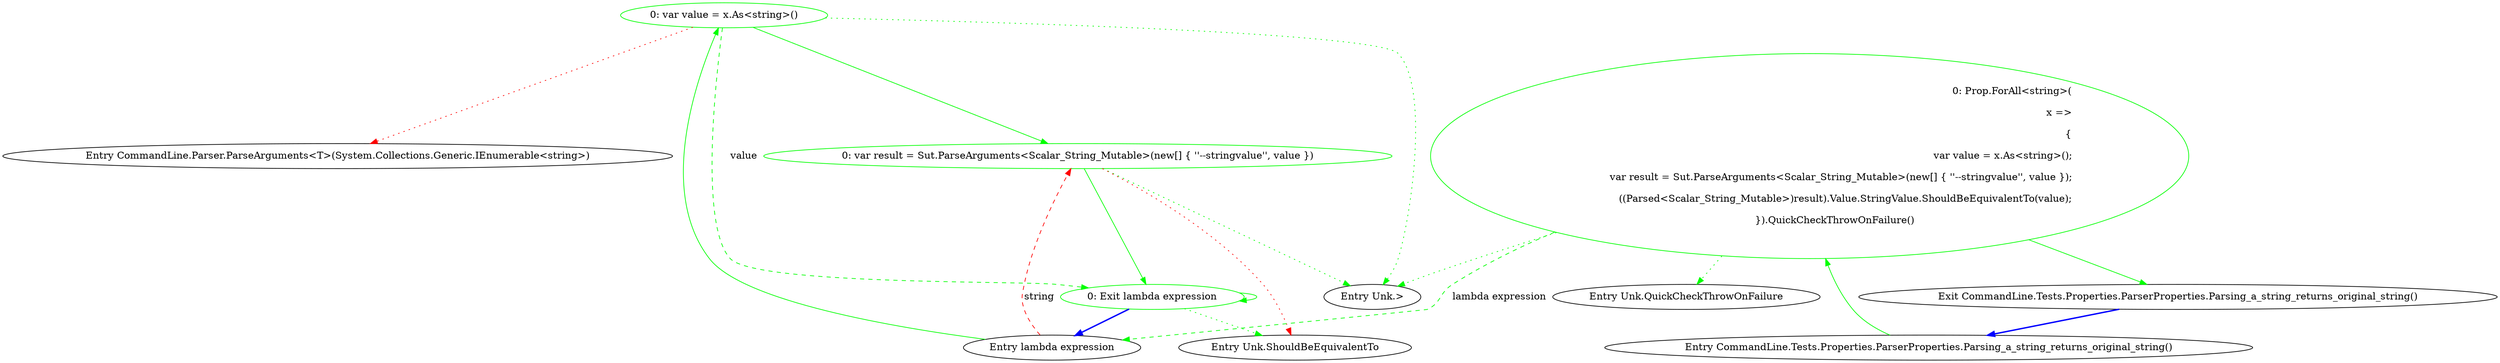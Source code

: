 digraph  {
m0_9 [cluster="CommandLine.Parser.ParseArguments<T>(System.Collections.Generic.IEnumerable<string>)", file="ParserProperties.cs", label="Entry CommandLine.Parser.ParseArguments<T>(System.Collections.Generic.IEnumerable<string>)", span="85-85"];
m0_5 [cluster="lambda expression", file="ParserProperties.cs", label="Entry lambda expression", span="20-24"];
m0_6 [cluster="lambda expression", color=green, community=0, file="ParserProperties.cs", label="0: var value = x.As<string>()", span="22-22"];
m0_7 [cluster="lambda expression", color=green, community=0, file="ParserProperties.cs", label="0: var result = Sut.ParseArguments<Scalar_String_Mutable>(new[] { ''--stringvalue'', value })", span="23-23"];
m0_8 [cluster="lambda expression", color=green, community=0, file="ParserProperties.cs", label="0: Exit lambda expression", span="20-24"];
m0_3 [cluster="Unk.>", file="ParserProperties.cs", label="Entry Unk.>", span=""];
m0_4 [cluster="Unk.QuickCheckThrowOnFailure", file="ParserProperties.cs", label="Entry Unk.QuickCheckThrowOnFailure", span=""];
m0_10 [cluster="Unk.ShouldBeEquivalentTo", file="ParserProperties.cs", label="Entry Unk.ShouldBeEquivalentTo", span=""];
m0_0 [cluster="CommandLine.Tests.Properties.ParserProperties.Parsing_a_string_returns_original_string()", file="ParserProperties.cs", label="Entry CommandLine.Tests.Properties.ParserProperties.Parsing_a_string_returns_original_string()", span="17-17"];
m0_1 [cluster="CommandLine.Tests.Properties.ParserProperties.Parsing_a_string_returns_original_string()", color=green, community=0, file="ParserProperties.cs", label="0: Prop.ForAll<string>(\r\n                x =>\r\n                {\r\n                    var value = x.As<string>();\r\n                    var result = Sut.ParseArguments<Scalar_String_Mutable>(new[] { ''--stringvalue'', value });\r\n                    ((Parsed<Scalar_String_Mutable>)result).Value.StringValue.ShouldBeEquivalentTo(value);\r\n                }).QuickCheckThrowOnFailure()", span="19-25"];
m0_2 [cluster="CommandLine.Tests.Properties.ParserProperties.Parsing_a_string_returns_original_string()", file="ParserProperties.cs", label="Exit CommandLine.Tests.Properties.ParserProperties.Parsing_a_string_returns_original_string()", span="17-17"];
m0_5 -> m0_6  [color=green, key=0, style=solid];
m0_5 -> m0_7  [color=red, key=1, label=string, style=dashed];
m0_6 -> m0_7  [color=green, key=0, style=solid];
m0_6 -> m0_9  [color=red, key=2, style=dotted];
m0_6 -> m0_3  [color=green, key=2, style=dotted];
m0_6 -> m0_8  [color=green, key=1, label=value, style=dashed];
m0_7 -> m0_8  [color=green, key=0, style=solid];
m0_7 -> m0_10  [color=red, key=2, style=dotted];
m0_7 -> m0_3  [color=green, key=2, style=dotted];
m0_8 -> m0_8  [color=green, key=0, style=solid];
m0_8 -> m0_10  [color=green, key=2, style=dotted];
m0_8 -> m0_5  [color=blue, key=0, style=bold];
m0_0 -> m0_1  [color=green, key=0, style=solid];
m0_1 -> m0_2  [color=green, key=0, style=solid];
m0_1 -> m0_3  [color=green, key=2, style=dotted];
m0_1 -> m0_4  [color=green, key=2, style=dotted];
m0_1 -> m0_5  [color=green, key=1, label="lambda expression", style=dashed];
m0_2 -> m0_0  [color=blue, key=0, style=bold];
}
